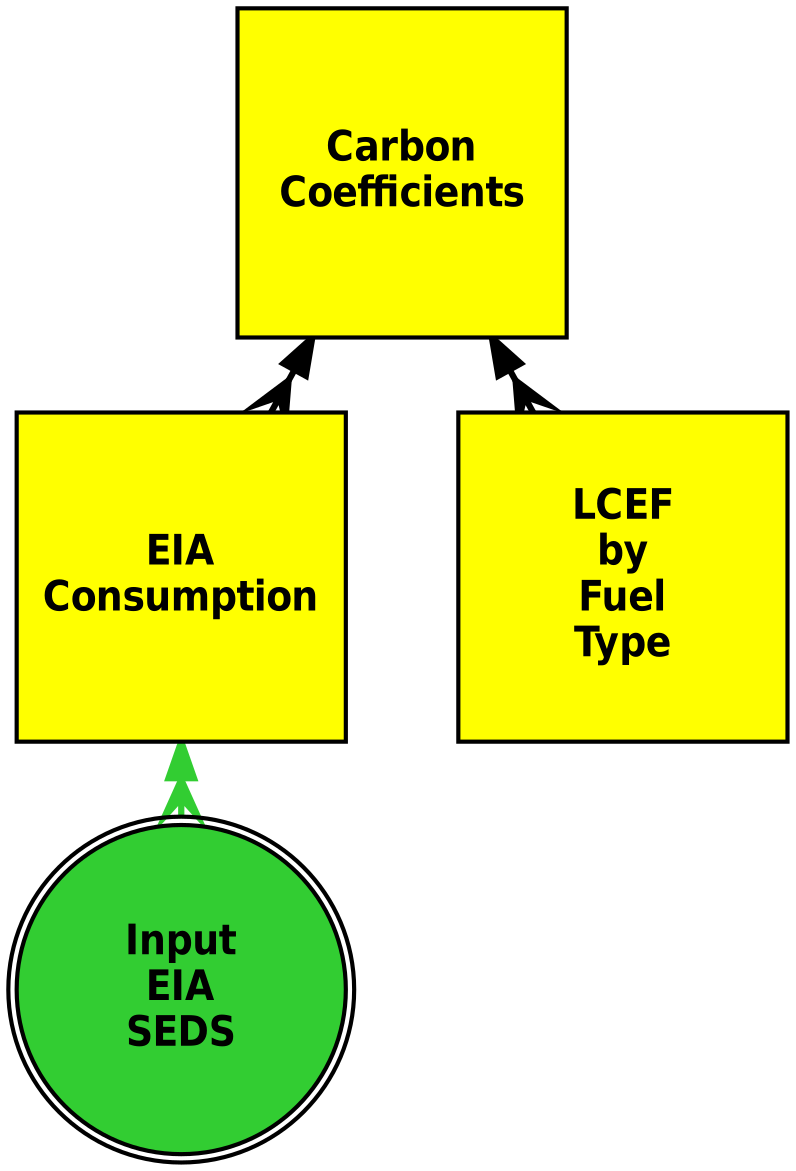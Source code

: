 digraph dependencies {
layers="one:two:three";
outputorder="edgesfirst";
nodesep=0.75;
Carbon_Coefficients [layer="two"] [style="filled"] [height="2.2"] [shape="box"] [fontsize="20"] [fillcolor="yellow"] [fontname="Helvetica-Narrow-Bold"] [fixedsize="true"] [label="Carbon\nCoefficients"] [width="2.2"] [penwidth="2"];
Carbon_Coefficients -> EIA_Consumption [layer="one"] [arrowhead="crow"] [color="black"] [arrowsize="1.75"] [dir="both"] [penwidth="3"];
Carbon_Coefficients -> LCEF_by_Fuel_Type [layer="one"] [arrowhead="crow"] [color="black"] [arrowsize="1.75"] [dir="both"] [penwidth="3"];
EIA_Consumption [layer="two"] [style="filled"] [height="2.2"] [shape="box"] [fontsize="20"] [fillcolor="yellow"] [fontname="Helvetica-Narrow-Bold"] [fixedsize="true"] [label="EIA\nConsumption"] [width="2.2"] [penwidth="2"];
EIA_Consumption -> Input_EIA_SEDS [layer="one"] [arrowhead="crow"] [color="limegreen"] [arrowsize="1.75"] [dir="both"] [penwidth="3"];
LCEF_by_Fuel_Type [layer="two"] [style="filled"] [height="2.2"] [shape="box"] [fontsize="20"] [fillcolor="yellow"] [fontname="Helvetica-Narrow-Bold"] [fixedsize="true"] [label="LCEF\nby\nFuel\nType"] [width="2.2"] [penwidth="2"];
Input_EIA_SEDS [layer="two"] [style="filled"] [height="2.2"] [shape="doublecircle"] [fontsize="20"] [fillcolor="limegreen"] [fontname="Helvetica-Narrow-Bold"] [fixedsize="true"] [label="Input\nEIA\nSEDS"] [width="2.2"] [penwidth="2"];
}